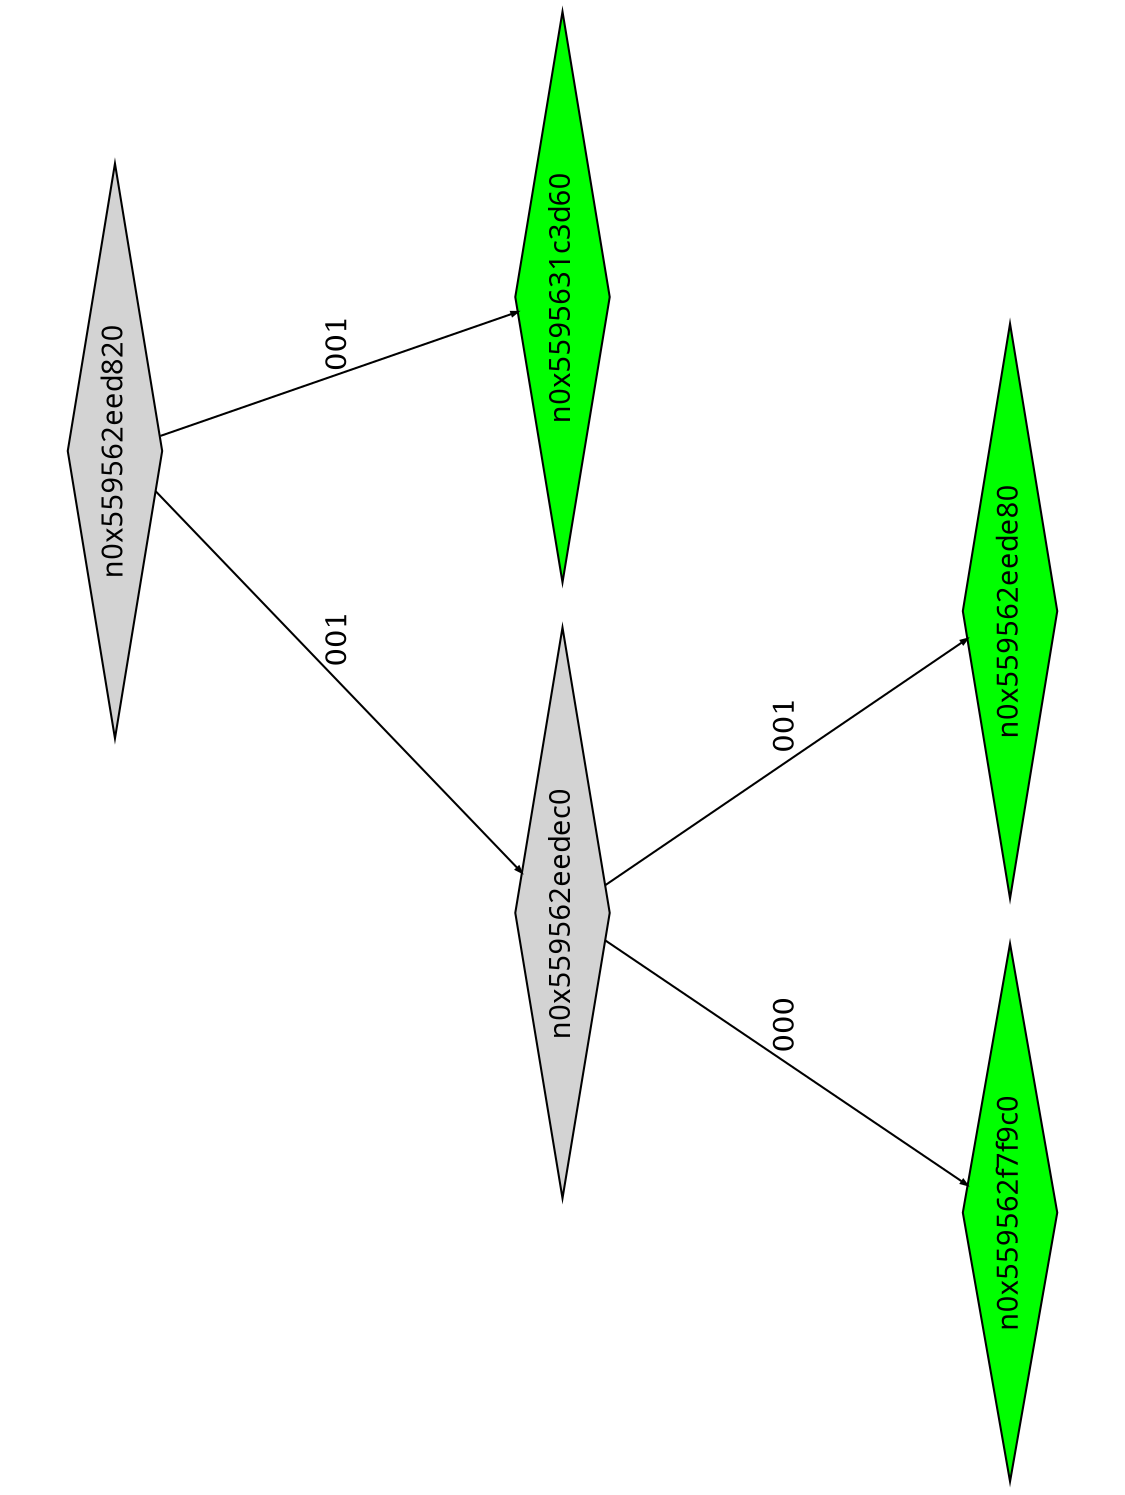 digraph G {
	size="10,7.5";
	ratio=fill;
	rotate=90;
	center = "true";
	node [style="filled",width=.1,height=.1,fontname="Terminus"]
	edge [arrowsize=.3]
	n0x559562eed820 [shape=diamond];
	n0x559562eed820 -> n0x559562eedec0 [label=001];
	n0x559562eed820 -> n0x5595631c3d60 [label=001];
	n0x5595631c3d60 [shape=diamond,fillcolor=green];
	n0x559562eedec0 [shape=diamond];
	n0x559562eedec0 -> n0x559562f7f9c0 [label=000];
	n0x559562eedec0 -> n0x559562eede80 [label=001];
	n0x559562eede80 [shape=diamond,fillcolor=green];
	n0x559562f7f9c0 [shape=diamond,fillcolor=green];
}
